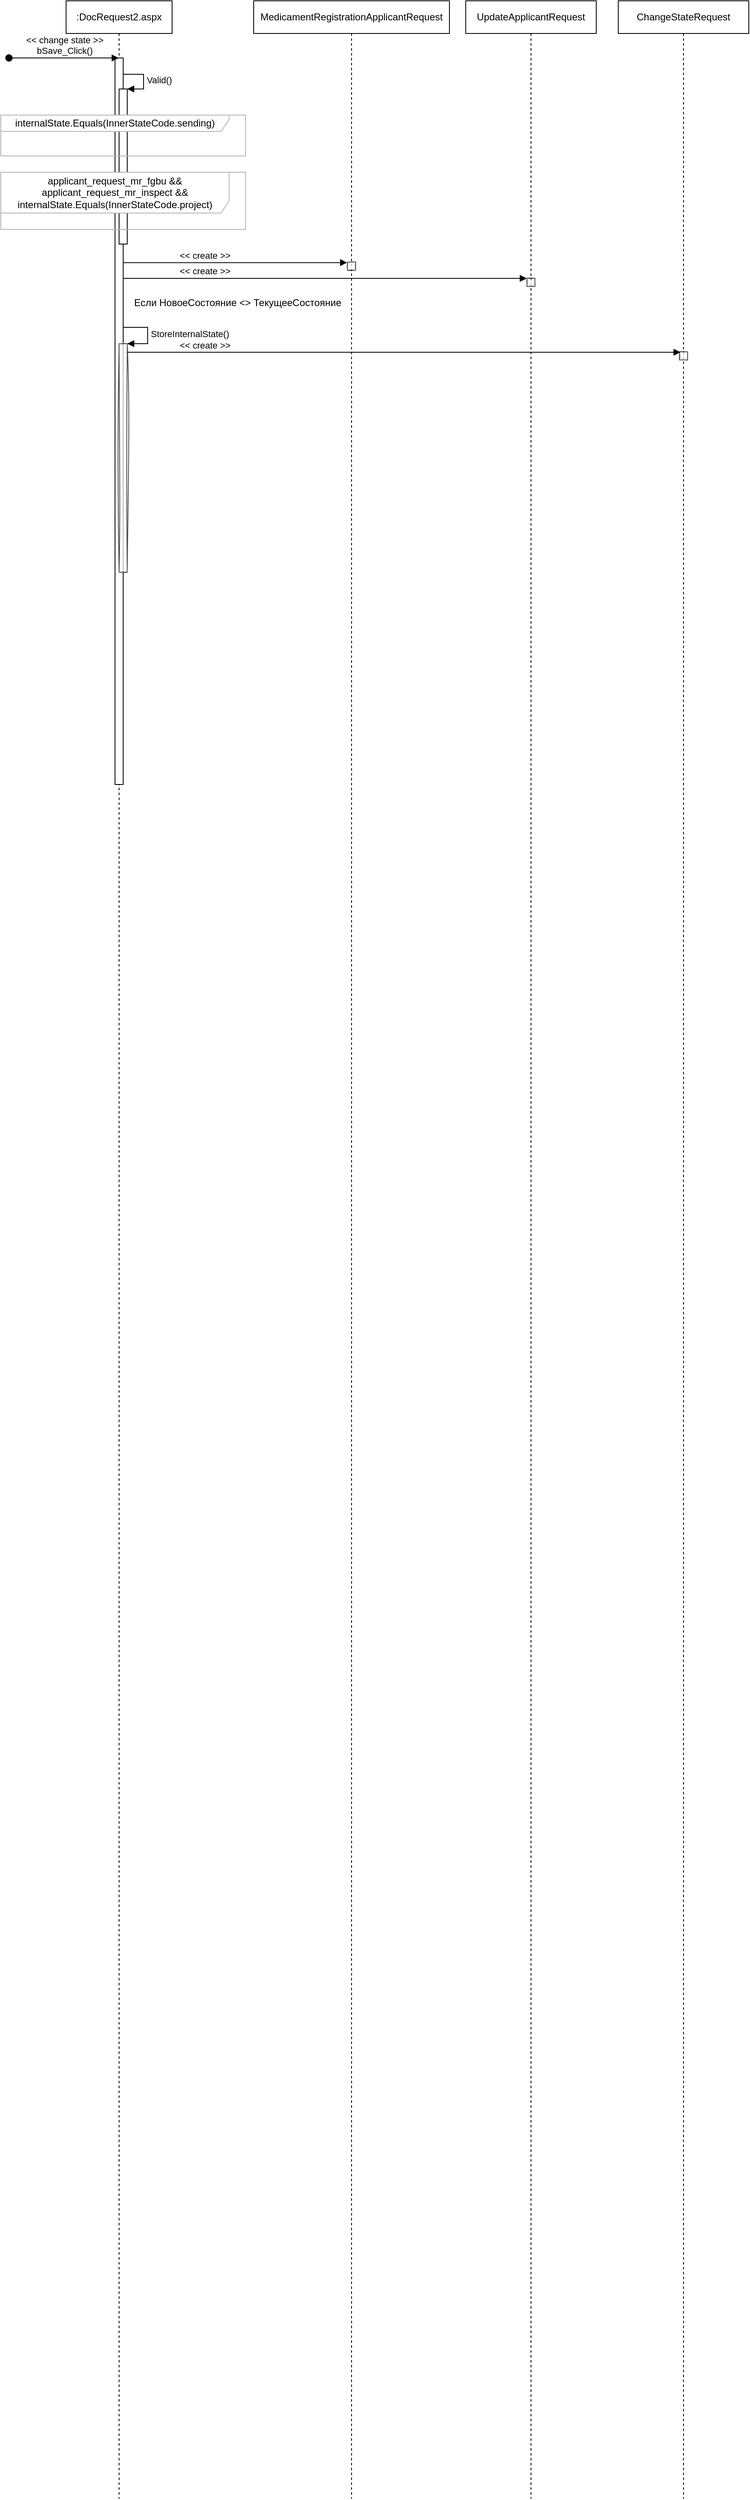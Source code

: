 <mxfile version="20.5.3" type="github">
  <diagram id="UQaIwgQZNFvI9y2s87YT" name="Страница 1">
    <mxGraphModel dx="1185" dy="762" grid="1" gridSize="10" guides="1" tooltips="1" connect="1" arrows="1" fold="1" page="1" pageScale="1" pageWidth="827" pageHeight="1169" math="0" shadow="0">
      <root>
        <mxCell id="0" />
        <mxCell id="1" parent="0" />
        <mxCell id="9g1YUz6DXll8vqnvcK5T-1" value=":DocRequest2.aspx" style="shape=umlLifeline;perimeter=lifelinePerimeter;whiteSpace=wrap;html=1;container=1;collapsible=0;recursiveResize=0;outlineConnect=0;" vertex="1" parent="1">
          <mxGeometry x="150" y="40" width="130" height="3060" as="geometry" />
        </mxCell>
        <mxCell id="9g1YUz6DXll8vqnvcK5T-4" value="Valid()" style="edgeStyle=orthogonalEdgeStyle;html=1;align=left;spacingLeft=2;endArrow=block;rounded=0;entryX=1;entryY=0;" edge="1" target="9g1YUz6DXll8vqnvcK5T-3" parent="9g1YUz6DXll8vqnvcK5T-1" source="9g1YUz6DXll8vqnvcK5T-8">
          <mxGeometry relative="1" as="geometry">
            <mxPoint x="180" y="80" as="sourcePoint" />
            <Array as="points">
              <mxPoint x="95" y="90" />
              <mxPoint x="95" y="108" />
            </Array>
          </mxGeometry>
        </mxCell>
        <mxCell id="9g1YUz6DXll8vqnvcK5T-8" value="" style="html=1;points=[];perimeter=orthogonalPerimeter;" vertex="1" parent="9g1YUz6DXll8vqnvcK5T-1">
          <mxGeometry x="60" y="70" width="10" height="890" as="geometry" />
        </mxCell>
        <mxCell id="9g1YUz6DXll8vqnvcK5T-3" value="" style="html=1;points=[];perimeter=orthogonalPerimeter;" vertex="1" parent="9g1YUz6DXll8vqnvcK5T-1">
          <mxGeometry x="65" y="108" width="10" height="190" as="geometry" />
        </mxCell>
        <mxCell id="9g1YUz6DXll8vqnvcK5T-22" value="" style="html=1;points=[];perimeter=orthogonalPerimeter;sketch=1;strokeColor=#000000;opacity=70;" vertex="1" parent="9g1YUz6DXll8vqnvcK5T-1">
          <mxGeometry x="65" y="420" width="10" height="280" as="geometry" />
        </mxCell>
        <mxCell id="9g1YUz6DXll8vqnvcK5T-23" value="StoreInternalState()" style="edgeStyle=orthogonalEdgeStyle;html=1;align=left;spacingLeft=2;endArrow=block;rounded=0;entryX=1;entryY=0;" edge="1" target="9g1YUz6DXll8vqnvcK5T-22" parent="9g1YUz6DXll8vqnvcK5T-1" source="9g1YUz6DXll8vqnvcK5T-8">
          <mxGeometry relative="1" as="geometry">
            <mxPoint x="70" y="420" as="sourcePoint" />
            <Array as="points">
              <mxPoint x="100" y="400" />
              <mxPoint x="100" y="420" />
            </Array>
          </mxGeometry>
        </mxCell>
        <mxCell id="9g1YUz6DXll8vqnvcK5T-2" value="&amp;lt;&amp;lt; change state &amp;gt;&amp;gt;&lt;br&gt;bSave_Click()" style="html=1;verticalAlign=bottom;startArrow=oval;startFill=1;endArrow=block;startSize=8;rounded=0;" edge="1" parent="1" target="9g1YUz6DXll8vqnvcK5T-1">
          <mxGeometry width="60" relative="1" as="geometry">
            <mxPoint x="80" y="110" as="sourcePoint" />
            <mxPoint x="140" y="110" as="targetPoint" />
          </mxGeometry>
        </mxCell>
        <mxCell id="9g1YUz6DXll8vqnvcK5T-6" value="internalState.Equals(InnerStateCode.sending)" style="shape=umlFrame;whiteSpace=wrap;html=1;width=280;height=20;strokeColor=#B3B3B3;" vertex="1" parent="1">
          <mxGeometry x="70" y="180" width="300" height="50" as="geometry" />
        </mxCell>
        <mxCell id="9g1YUz6DXll8vqnvcK5T-7" value="applicant_request_mr_fgbu &amp;amp;&amp;amp;&lt;br&gt;applicant_request_mr_inspect &amp;amp;&amp;amp;&lt;br&gt;internalState.Equals(InnerStateCode.project)" style="shape=umlFrame;whiteSpace=wrap;html=1;width=280;height=50;strokeColor=#B3B3B3;" vertex="1" parent="1">
          <mxGeometry x="70" y="250" width="300" height="70" as="geometry" />
        </mxCell>
        <mxCell id="9g1YUz6DXll8vqnvcK5T-9" value="MedicamentRegistrationApplicantRequest" style="shape=umlLifeline;perimeter=lifelinePerimeter;whiteSpace=wrap;html=1;container=1;collapsible=0;recursiveResize=0;outlineConnect=0;" vertex="1" parent="1">
          <mxGeometry x="380" y="40" width="240" height="3060" as="geometry" />
        </mxCell>
        <mxCell id="9g1YUz6DXll8vqnvcK5T-17" value="" style="html=1;points=[];perimeter=orthogonalPerimeter;sketch=1;strokeColor=#000000;opacity=70;" vertex="1" parent="9g1YUz6DXll8vqnvcK5T-9">
          <mxGeometry x="115" y="320" width="10" height="10" as="geometry" />
        </mxCell>
        <mxCell id="9g1YUz6DXll8vqnvcK5T-16" value="&amp;lt;&amp;lt; create &amp;gt;&amp;gt;" style="html=1;verticalAlign=bottom;endArrow=block;rounded=0;entryX=-0.043;entryY=0.074;entryDx=0;entryDy=0;entryPerimeter=0;" edge="1" parent="1" source="9g1YUz6DXll8vqnvcK5T-8" target="9g1YUz6DXll8vqnvcK5T-17">
          <mxGeometry x="-0.274" width="80" relative="1" as="geometry">
            <mxPoint x="440" y="280" as="sourcePoint" />
            <mxPoint x="520" y="280" as="targetPoint" />
            <mxPoint as="offset" />
          </mxGeometry>
        </mxCell>
        <mxCell id="9g1YUz6DXll8vqnvcK5T-18" value="UpdateApplicantRequest" style="shape=umlLifeline;perimeter=lifelinePerimeter;whiteSpace=wrap;html=1;container=1;collapsible=0;recursiveResize=0;outlineConnect=0;" vertex="1" parent="1">
          <mxGeometry x="640" y="40" width="160" height="3060" as="geometry" />
        </mxCell>
        <mxCell id="9g1YUz6DXll8vqnvcK5T-19" value="" style="html=1;points=[];perimeter=orthogonalPerimeter;sketch=1;strokeColor=#000000;opacity=70;" vertex="1" parent="9g1YUz6DXll8vqnvcK5T-18">
          <mxGeometry x="75" y="340" width="10" height="10" as="geometry" />
        </mxCell>
        <mxCell id="9g1YUz6DXll8vqnvcK5T-20" value="&amp;lt;&amp;lt; create &amp;gt;&amp;gt;" style="html=1;verticalAlign=bottom;endArrow=block;rounded=0;entryX=-0.015;entryY=0;entryDx=0;entryDy=0;entryPerimeter=0;" edge="1" parent="1" source="9g1YUz6DXll8vqnvcK5T-8" target="9g1YUz6DXll8vqnvcK5T-19">
          <mxGeometry x="-0.596" width="80" relative="1" as="geometry">
            <mxPoint x="230" y="370.86" as="sourcePoint" />
            <mxPoint x="505.57" y="370.86" as="targetPoint" />
            <mxPoint as="offset" />
          </mxGeometry>
        </mxCell>
        <mxCell id="9g1YUz6DXll8vqnvcK5T-21" value="Если НовоеСостояние &amp;lt;&amp;gt; ТекущееСостояние" style="text;html=1;align=center;verticalAlign=middle;resizable=0;points=[];autosize=1;strokeColor=none;fillColor=none;" vertex="1" parent="1">
          <mxGeometry x="220" y="395" width="280" height="30" as="geometry" />
        </mxCell>
        <mxCell id="9g1YUz6DXll8vqnvcK5T-24" value="ChangeStateRequest" style="shape=umlLifeline;perimeter=lifelinePerimeter;whiteSpace=wrap;html=1;container=1;collapsible=0;recursiveResize=0;outlineConnect=0;" vertex="1" parent="1">
          <mxGeometry x="827" y="40" width="160" height="3060" as="geometry" />
        </mxCell>
        <mxCell id="9g1YUz6DXll8vqnvcK5T-25" value="" style="html=1;points=[];perimeter=orthogonalPerimeter;sketch=1;strokeColor=#000000;opacity=70;" vertex="1" parent="9g1YUz6DXll8vqnvcK5T-24">
          <mxGeometry x="75" y="430" width="10" height="10" as="geometry" />
        </mxCell>
        <mxCell id="9g1YUz6DXll8vqnvcK5T-26" value="&amp;lt;&amp;lt; create &amp;gt;&amp;gt;" style="html=1;verticalAlign=bottom;endArrow=block;rounded=0;entryX=0.133;entryY=0.05;entryDx=0;entryDy=0;entryPerimeter=0;" edge="1" parent="1" source="9g1YUz6DXll8vqnvcK5T-22" target="9g1YUz6DXll8vqnvcK5T-25">
          <mxGeometry x="-0.72" width="80" relative="1" as="geometry">
            <mxPoint x="230" y="390" as="sourcePoint" />
            <mxPoint x="724.85" y="390" as="targetPoint" />
            <mxPoint as="offset" />
          </mxGeometry>
        </mxCell>
      </root>
    </mxGraphModel>
  </diagram>
</mxfile>
